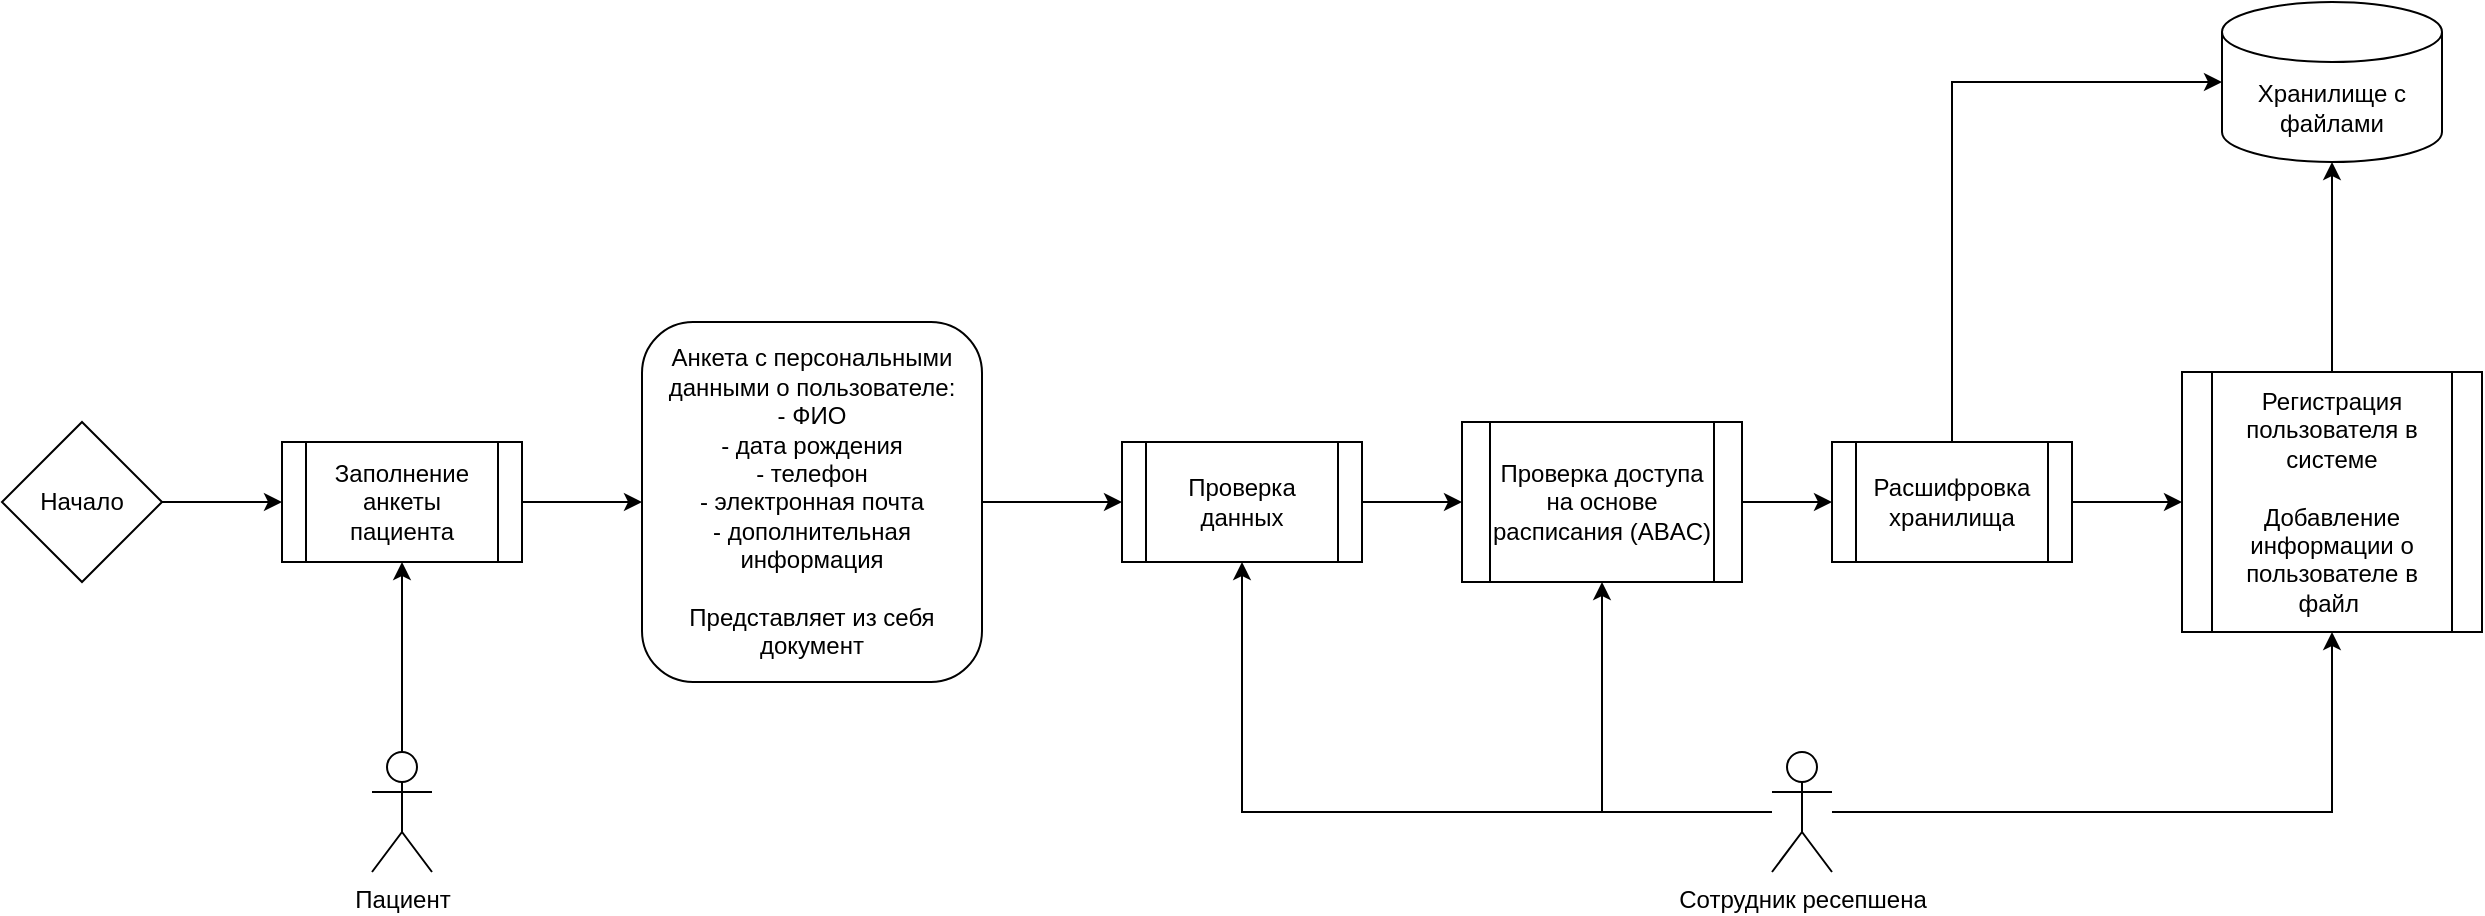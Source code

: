 <mxfile version="26.0.6">
  <diagram name="Страница — 1" id="9AH8f0qQDF73SHNfBZND">
    <mxGraphModel dx="2637" dy="991" grid="1" gridSize="10" guides="1" tooltips="1" connect="1" arrows="1" fold="1" page="1" pageScale="1" pageWidth="827" pageHeight="1169" math="0" shadow="0">
      <root>
        <mxCell id="0" />
        <mxCell id="1" parent="0" />
        <mxCell id="sY22XHC2g8DuudLBimdb-24" style="edgeStyle=orthogonalEdgeStyle;rounded=0;orthogonalLoop=1;jettySize=auto;html=1;exitX=1;exitY=0.5;exitDx=0;exitDy=0;entryX=0;entryY=0.5;entryDx=0;entryDy=0;" edge="1" parent="1" source="sY22XHC2g8DuudLBimdb-35" target="sY22XHC2g8DuudLBimdb-37">
          <mxGeometry relative="1" as="geometry">
            <mxPoint x="170" y="230" as="sourcePoint" />
          </mxGeometry>
        </mxCell>
        <mxCell id="sY22XHC2g8DuudLBimdb-25" style="edgeStyle=orthogonalEdgeStyle;rounded=0;orthogonalLoop=1;jettySize=auto;html=1;entryX=0;entryY=0.5;entryDx=0;entryDy=0;" edge="1" parent="1" source="sY22XHC2g8DuudLBimdb-26" target="sY22XHC2g8DuudLBimdb-41">
          <mxGeometry relative="1" as="geometry" />
        </mxCell>
        <mxCell id="sY22XHC2g8DuudLBimdb-26" value="Проверка данных" style="shape=process;whiteSpace=wrap;html=1;backgroundOutline=1;" vertex="1" parent="1">
          <mxGeometry x="310" y="380" width="120" height="60" as="geometry" />
        </mxCell>
        <mxCell id="sY22XHC2g8DuudLBimdb-27" style="edgeStyle=orthogonalEdgeStyle;rounded=0;orthogonalLoop=1;jettySize=auto;html=1;entryX=0.5;entryY=1;entryDx=0;entryDy=0;" edge="1" parent="1" source="sY22XHC2g8DuudLBimdb-28" target="sY22XHC2g8DuudLBimdb-35">
          <mxGeometry relative="1" as="geometry">
            <mxPoint x="30" y="555" as="targetPoint" />
          </mxGeometry>
        </mxCell>
        <mxCell id="sY22XHC2g8DuudLBimdb-28" value="Пациент" style="shape=umlActor;verticalLabelPosition=bottom;verticalAlign=top;html=1;outlineConnect=0;" vertex="1" parent="1">
          <mxGeometry x="-65" y="535" width="30" height="60" as="geometry" />
        </mxCell>
        <mxCell id="sY22XHC2g8DuudLBimdb-29" style="edgeStyle=orthogonalEdgeStyle;rounded=0;orthogonalLoop=1;jettySize=auto;html=1;entryX=0.5;entryY=1;entryDx=0;entryDy=0;" edge="1" parent="1" source="sY22XHC2g8DuudLBimdb-31" target="sY22XHC2g8DuudLBimdb-26">
          <mxGeometry relative="1" as="geometry" />
        </mxCell>
        <mxCell id="sY22XHC2g8DuudLBimdb-30" style="edgeStyle=orthogonalEdgeStyle;rounded=0;orthogonalLoop=1;jettySize=auto;html=1;" edge="1" parent="1" source="sY22XHC2g8DuudLBimdb-31" target="sY22XHC2g8DuudLBimdb-32">
          <mxGeometry relative="1" as="geometry" />
        </mxCell>
        <mxCell id="sY22XHC2g8DuudLBimdb-43" style="edgeStyle=orthogonalEdgeStyle;rounded=0;orthogonalLoop=1;jettySize=auto;html=1;entryX=0.5;entryY=1;entryDx=0;entryDy=0;" edge="1" parent="1" source="sY22XHC2g8DuudLBimdb-31" target="sY22XHC2g8DuudLBimdb-41">
          <mxGeometry relative="1" as="geometry" />
        </mxCell>
        <mxCell id="sY22XHC2g8DuudLBimdb-31" value="&lt;span style=&quot;text-wrap-mode: wrap;&quot;&gt;Сотрудник ресепшена&lt;/span&gt;" style="shape=umlActor;verticalLabelPosition=bottom;verticalAlign=top;html=1;outlineConnect=0;" vertex="1" parent="1">
          <mxGeometry x="635" y="535" width="30" height="60" as="geometry" />
        </mxCell>
        <mxCell id="sY22XHC2g8DuudLBimdb-32" value="Регистрация пользователя в системе&lt;br&gt;&lt;br&gt;Добавление информации о пользователе в файл&amp;nbsp;" style="shape=process;whiteSpace=wrap;html=1;backgroundOutline=1;" vertex="1" parent="1">
          <mxGeometry x="840" y="345" width="150" height="130" as="geometry" />
        </mxCell>
        <mxCell id="sY22XHC2g8DuudLBimdb-33" value="Хранилище с файлами" style="shape=cylinder3;whiteSpace=wrap;html=1;boundedLbl=1;backgroundOutline=1;size=15;" vertex="1" parent="1">
          <mxGeometry x="860" y="160" width="110" height="80" as="geometry" />
        </mxCell>
        <mxCell id="sY22XHC2g8DuudLBimdb-34" style="edgeStyle=orthogonalEdgeStyle;rounded=0;orthogonalLoop=1;jettySize=auto;html=1;entryX=0.5;entryY=1;entryDx=0;entryDy=0;entryPerimeter=0;" edge="1" parent="1" source="sY22XHC2g8DuudLBimdb-32" target="sY22XHC2g8DuudLBimdb-33">
          <mxGeometry relative="1" as="geometry" />
        </mxCell>
        <mxCell id="sY22XHC2g8DuudLBimdb-35" value="Заполнение анкеты пациента" style="shape=process;whiteSpace=wrap;html=1;backgroundOutline=1;" vertex="1" parent="1">
          <mxGeometry x="-110" y="380" width="120" height="60" as="geometry" />
        </mxCell>
        <mxCell id="sY22XHC2g8DuudLBimdb-36" style="edgeStyle=orthogonalEdgeStyle;rounded=0;orthogonalLoop=1;jettySize=auto;html=1;entryX=0;entryY=0.5;entryDx=0;entryDy=0;" edge="1" parent="1" source="sY22XHC2g8DuudLBimdb-37" target="sY22XHC2g8DuudLBimdb-26">
          <mxGeometry relative="1" as="geometry">
            <mxPoint x="370" y="440" as="targetPoint" />
          </mxGeometry>
        </mxCell>
        <mxCell id="sY22XHC2g8DuudLBimdb-37" value="Анкета с персональными данными о пользователе:&lt;br&gt;- ФИО&lt;br&gt;-&amp;nbsp;дата рождения&lt;br&gt;- телефон&lt;br&gt;- электронная почта&lt;br&gt;- дополнительная информация&lt;br&gt;&lt;br&gt;Представляет из себя документ" style="rounded=1;whiteSpace=wrap;html=1;" vertex="1" parent="1">
          <mxGeometry x="70" y="320" width="170" height="180" as="geometry" />
        </mxCell>
        <mxCell id="sY22XHC2g8DuudLBimdb-40" style="edgeStyle=orthogonalEdgeStyle;rounded=0;orthogonalLoop=1;jettySize=auto;html=1;entryX=0;entryY=0.5;entryDx=0;entryDy=0;" edge="1" parent="1" source="sY22XHC2g8DuudLBimdb-38" target="sY22XHC2g8DuudLBimdb-35">
          <mxGeometry relative="1" as="geometry" />
        </mxCell>
        <mxCell id="sY22XHC2g8DuudLBimdb-38" value="Начало" style="rhombus;whiteSpace=wrap;html=1;" vertex="1" parent="1">
          <mxGeometry x="-250" y="370" width="80" height="80" as="geometry" />
        </mxCell>
        <mxCell id="sY22XHC2g8DuudLBimdb-42" value="" style="edgeStyle=orthogonalEdgeStyle;rounded=0;orthogonalLoop=1;jettySize=auto;html=1;entryX=0;entryY=0.5;entryDx=0;entryDy=0;" edge="1" parent="1" source="sY22XHC2g8DuudLBimdb-41" target="sY22XHC2g8DuudLBimdb-44">
          <mxGeometry relative="1" as="geometry" />
        </mxCell>
        <mxCell id="sY22XHC2g8DuudLBimdb-41" value="Проверка доступа на основе расписания (ABAC)" style="shape=process;whiteSpace=wrap;html=1;backgroundOutline=1;" vertex="1" parent="1">
          <mxGeometry x="480" y="370" width="140" height="80" as="geometry" />
        </mxCell>
        <mxCell id="sY22XHC2g8DuudLBimdb-46" value="" style="edgeStyle=orthogonalEdgeStyle;rounded=0;orthogonalLoop=1;jettySize=auto;html=1;" edge="1" parent="1" source="sY22XHC2g8DuudLBimdb-44" target="sY22XHC2g8DuudLBimdb-32">
          <mxGeometry relative="1" as="geometry" />
        </mxCell>
        <mxCell id="sY22XHC2g8DuudLBimdb-44" value="Расшифровка хранилища" style="shape=process;whiteSpace=wrap;html=1;backgroundOutline=1;" vertex="1" parent="1">
          <mxGeometry x="665" y="380" width="120" height="60" as="geometry" />
        </mxCell>
        <mxCell id="sY22XHC2g8DuudLBimdb-47" style="edgeStyle=orthogonalEdgeStyle;rounded=0;orthogonalLoop=1;jettySize=auto;html=1;entryX=0;entryY=0.5;entryDx=0;entryDy=0;entryPerimeter=0;exitX=0.5;exitY=0;exitDx=0;exitDy=0;" edge="1" parent="1" source="sY22XHC2g8DuudLBimdb-44" target="sY22XHC2g8DuudLBimdb-33">
          <mxGeometry relative="1" as="geometry" />
        </mxCell>
      </root>
    </mxGraphModel>
  </diagram>
</mxfile>
